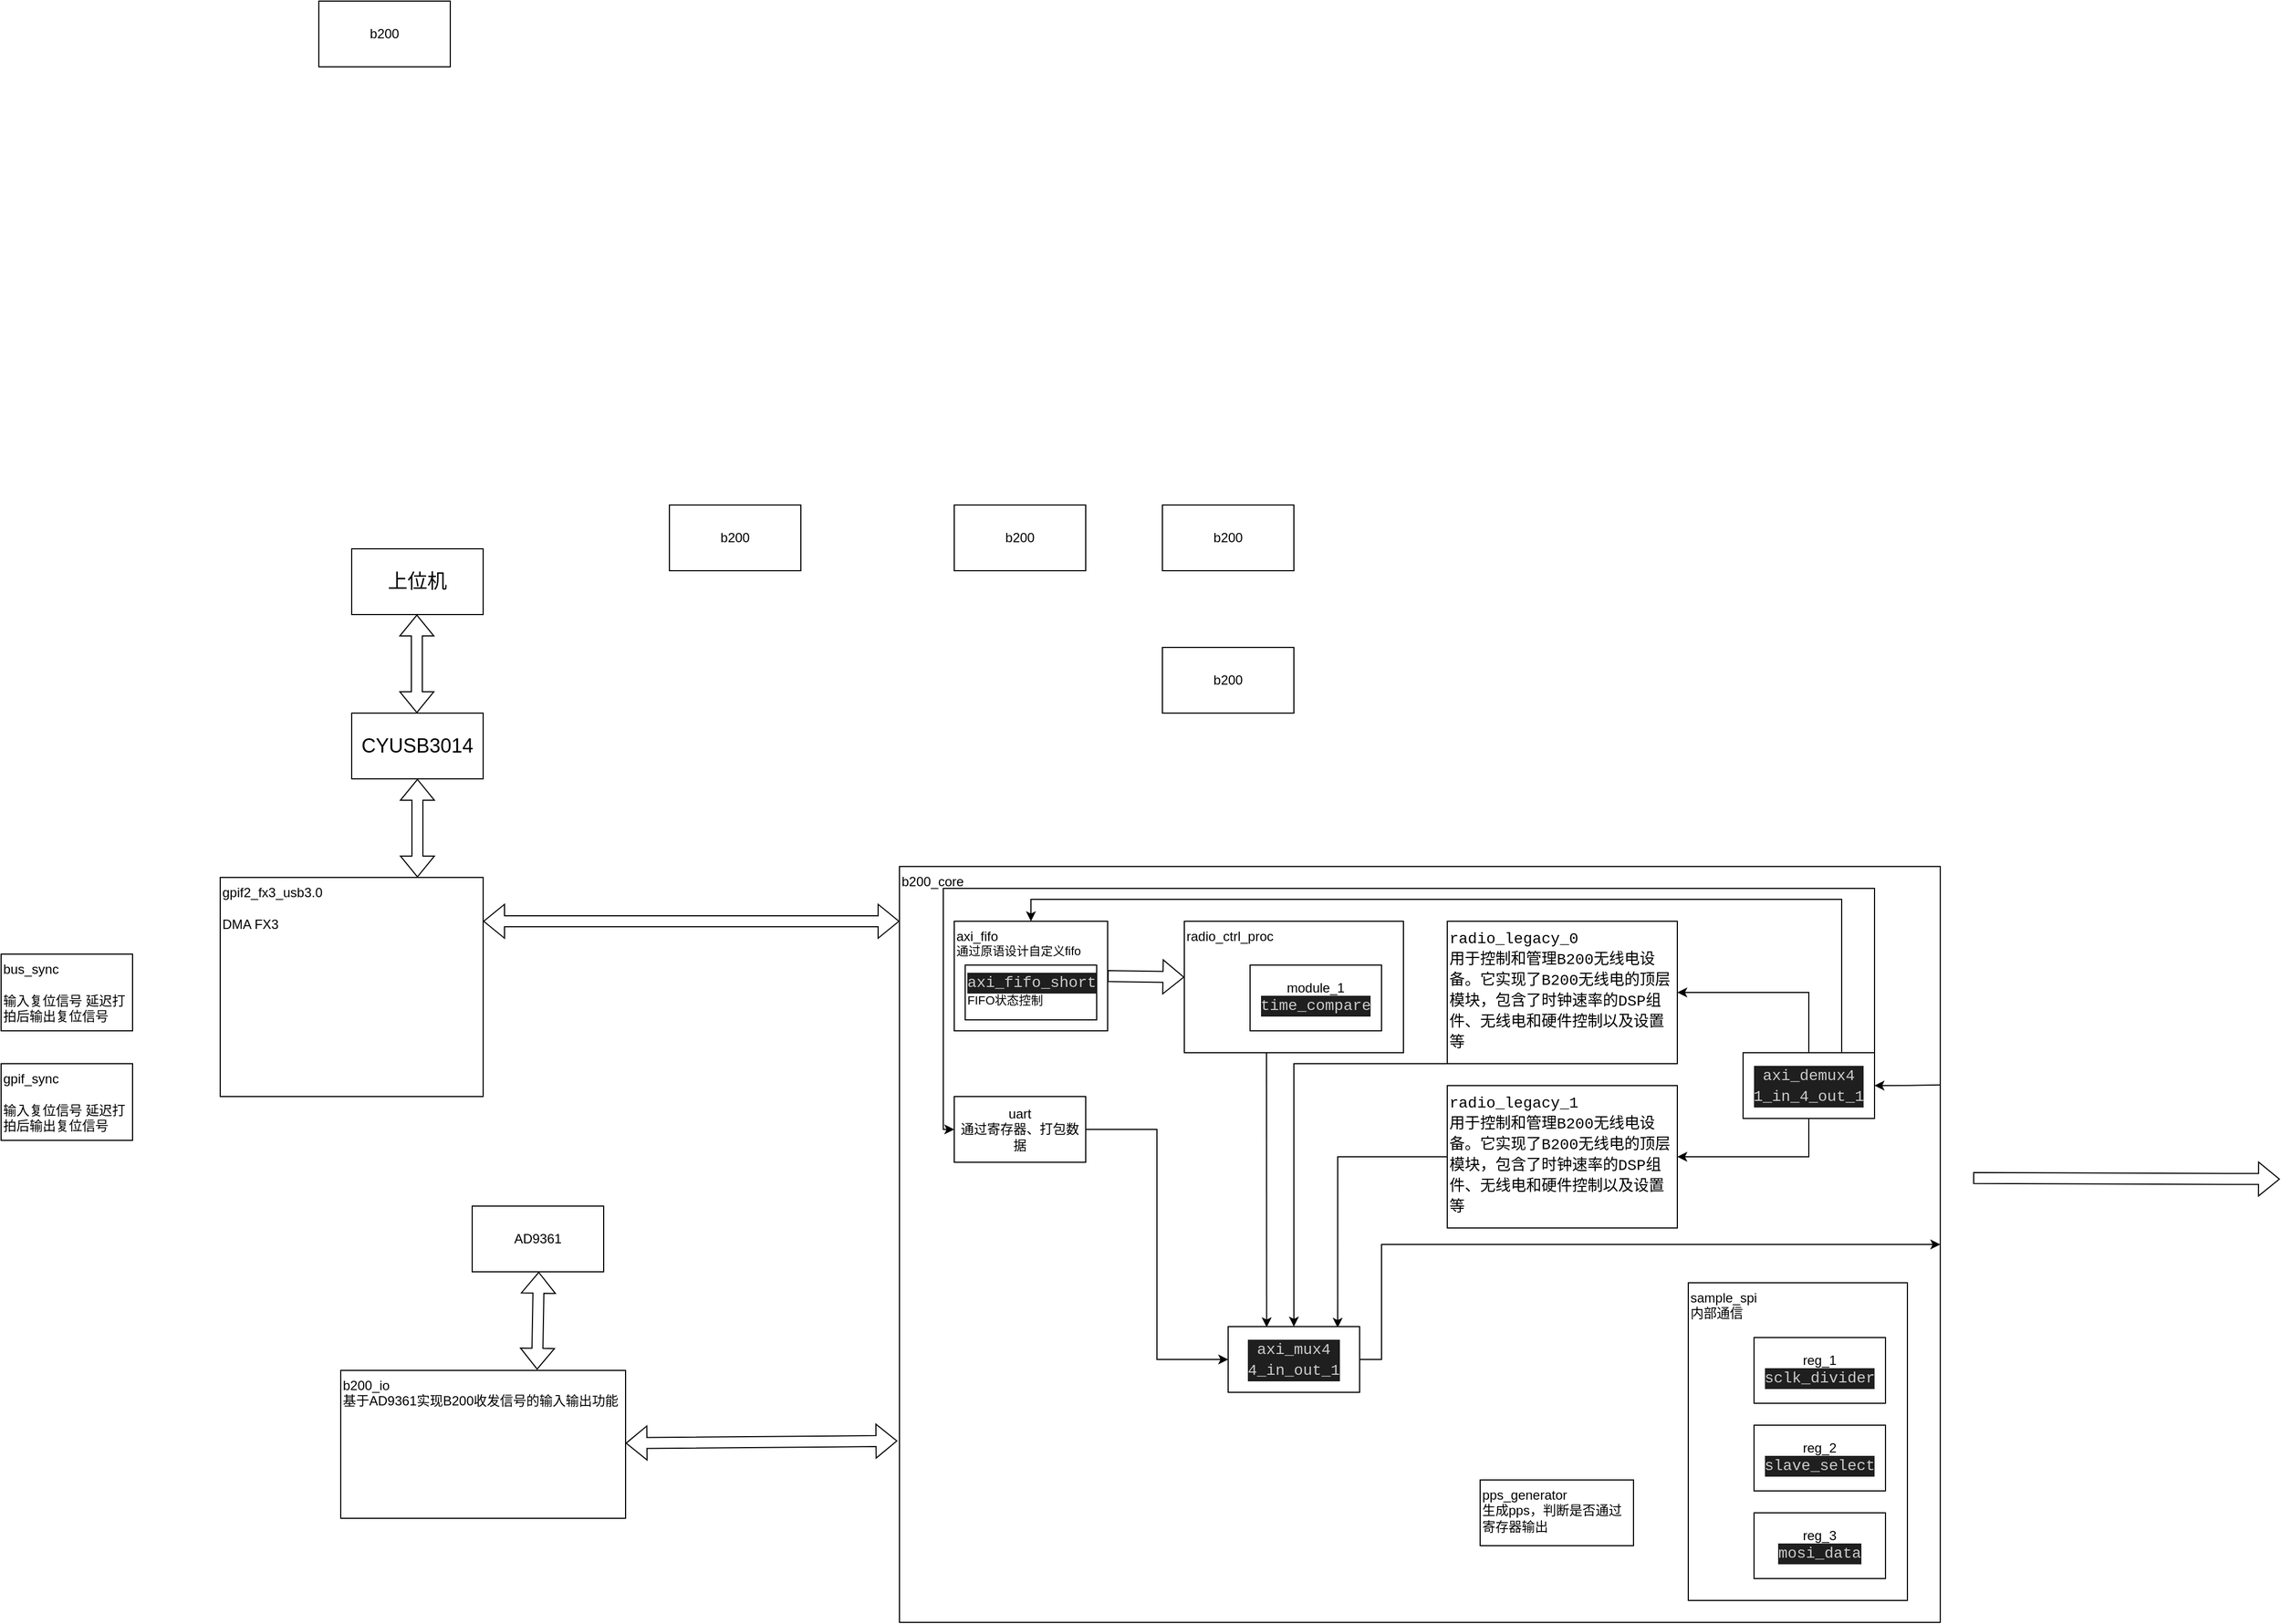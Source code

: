 <mxfile version="21.6.2" type="github">
  <diagram name="第 1 页" id="sMasFaDb9k89zol1cY1E">
    <mxGraphModel dx="1942" dy="2262" grid="1" gridSize="10" guides="1" tooltips="1" connect="1" arrows="1" fold="1" page="1" pageScale="1" pageWidth="827" pageHeight="1169" math="0" shadow="0">
      <root>
        <mxCell id="0" />
        <mxCell id="1" parent="0" />
        <mxCell id="Bb5OvFUCuGvzxUChj8ti-1" value="b200" style="rounded=0;whiteSpace=wrap;html=1;" vertex="1" parent="1">
          <mxGeometry x="310" y="-320" width="120" height="60" as="geometry" />
        </mxCell>
        <mxCell id="Bb5OvFUCuGvzxUChj8ti-67" style="edgeStyle=orthogonalEdgeStyle;rounded=0;orthogonalLoop=1;jettySize=auto;html=1;exitX=1;exitY=0.25;exitDx=0;exitDy=0;entryX=1;entryY=0.5;entryDx=0;entryDy=0;" edge="1" parent="1" source="Bb5OvFUCuGvzxUChj8ti-3" target="Bb5OvFUCuGvzxUChj8ti-28">
          <mxGeometry relative="1" as="geometry">
            <Array as="points">
              <mxPoint x="1770" y="642" />
              <mxPoint x="1770" y="670" />
            </Array>
          </mxGeometry>
        </mxCell>
        <mxCell id="Bb5OvFUCuGvzxUChj8ti-3" value="b200_core" style="rounded=0;whiteSpace=wrap;html=1;align=left;verticalAlign=top;" vertex="1" parent="1">
          <mxGeometry x="840" y="470" width="950" height="690" as="geometry" />
        </mxCell>
        <mxCell id="Bb5OvFUCuGvzxUChj8ti-5" value="AD9361" style="rounded=0;whiteSpace=wrap;html=1;" vertex="1" parent="1">
          <mxGeometry x="450" y="780" width="120" height="60" as="geometry" />
        </mxCell>
        <mxCell id="Bb5OvFUCuGvzxUChj8ti-6" value="gpif2_fx3_usb3.0&lt;br&gt;&lt;br&gt;DMA FX3" style="rounded=0;whiteSpace=wrap;html=1;align=left;verticalAlign=top;" vertex="1" parent="1">
          <mxGeometry x="220" y="480" width="240" height="200" as="geometry" />
        </mxCell>
        <mxCell id="Bb5OvFUCuGvzxUChj8ti-7" value="gpif_sync&lt;br&gt;&lt;br&gt;输入复位信号 延迟打拍后输出复位信号" style="rounded=0;whiteSpace=wrap;html=1;align=left;verticalAlign=top;" vertex="1" parent="1">
          <mxGeometry x="20" y="650" width="120" height="70" as="geometry" />
        </mxCell>
        <mxCell id="Bb5OvFUCuGvzxUChj8ti-14" value="" style="group" vertex="1" connectable="0" parent="1">
          <mxGeometry x="1100" y="520" width="200" height="120" as="geometry" />
        </mxCell>
        <mxCell id="Bb5OvFUCuGvzxUChj8ti-2" value="radio_ctrl_proc&lt;br&gt;" style="rounded=0;whiteSpace=wrap;html=1;verticalAlign=top;align=left;" vertex="1" parent="Bb5OvFUCuGvzxUChj8ti-14">
          <mxGeometry width="200" height="120" as="geometry" />
        </mxCell>
        <mxCell id="Bb5OvFUCuGvzxUChj8ti-12" value="module_1&lt;br&gt;&lt;div style=&quot;color: rgb(204, 204, 204); background-color: rgb(31, 31, 31); font-family: Consolas, &amp;quot;Courier New&amp;quot;, monospace; font-size: 14px; line-height: 19px;&quot;&gt;&lt;div style=&quot;line-height: 19px;&quot;&gt;time_compare&lt;/div&gt;&lt;/div&gt;" style="rounded=0;whiteSpace=wrap;html=1;" vertex="1" parent="Bb5OvFUCuGvzxUChj8ti-14">
          <mxGeometry x="60" y="40" width="120" height="60" as="geometry" />
        </mxCell>
        <mxCell id="Bb5OvFUCuGvzxUChj8ti-37" value="" style="shape=flexArrow;endArrow=classic;html=1;rounded=0;" edge="1" parent="Bb5OvFUCuGvzxUChj8ti-14">
          <mxGeometry width="50" height="50" relative="1" as="geometry">
            <mxPoint x="-70" y="50" as="sourcePoint" />
            <mxPoint y="51" as="targetPoint" />
          </mxGeometry>
        </mxCell>
        <mxCell id="Bb5OvFUCuGvzxUChj8ti-15" value="" style="group" vertex="1" connectable="0" parent="1">
          <mxGeometry x="1530" y="780" width="200" height="290" as="geometry" />
        </mxCell>
        <mxCell id="Bb5OvFUCuGvzxUChj8ti-17" value="" style="group" vertex="1" connectable="0" parent="Bb5OvFUCuGvzxUChj8ti-15">
          <mxGeometry x="30" y="70" width="200" height="290" as="geometry" />
        </mxCell>
        <mxCell id="Bb5OvFUCuGvzxUChj8ti-4" value="sample_spi&lt;br&gt;内部通信" style="rounded=0;whiteSpace=wrap;html=1;align=left;verticalAlign=top;" vertex="1" parent="Bb5OvFUCuGvzxUChj8ti-17">
          <mxGeometry width="200" height="290" as="geometry" />
        </mxCell>
        <mxCell id="Bb5OvFUCuGvzxUChj8ti-8" value="reg_1&lt;br&gt;&lt;div style=&quot;color: rgb(204, 204, 204); background-color: rgb(31, 31, 31); font-family: Consolas, &amp;quot;Courier New&amp;quot;, monospace; font-size: 14px; line-height: 19px;&quot;&gt;sclk_divider&lt;/div&gt;" style="rounded=0;whiteSpace=wrap;html=1;" vertex="1" parent="Bb5OvFUCuGvzxUChj8ti-17">
          <mxGeometry x="60" y="50" width="120" height="60" as="geometry" />
        </mxCell>
        <mxCell id="Bb5OvFUCuGvzxUChj8ti-9" value="reg_2&lt;br&gt;&lt;div style=&quot;color: rgb(204, 204, 204); background-color: rgb(31, 31, 31); font-family: Consolas, &amp;quot;Courier New&amp;quot;, monospace; font-size: 14px; line-height: 19px;&quot;&gt;slave_select&lt;/div&gt;" style="rounded=0;whiteSpace=wrap;html=1;" vertex="1" parent="Bb5OvFUCuGvzxUChj8ti-17">
          <mxGeometry x="60" y="130" width="120" height="60" as="geometry" />
        </mxCell>
        <mxCell id="Bb5OvFUCuGvzxUChj8ti-10" value="reg_3&lt;br&gt;&lt;div style=&quot;color: rgb(204, 204, 204); background-color: rgb(31, 31, 31); font-family: Consolas, &amp;quot;Courier New&amp;quot;, monospace; font-size: 14px; line-height: 19px;&quot;&gt;mosi_data&lt;/div&gt;" style="rounded=0;whiteSpace=wrap;html=1;" vertex="1" parent="Bb5OvFUCuGvzxUChj8ti-17">
          <mxGeometry x="60" y="210" width="120" height="60" as="geometry" />
        </mxCell>
        <mxCell id="Bb5OvFUCuGvzxUChj8ti-18" value="bus_sync&lt;br&gt;&lt;br&gt;输入复位信号 延迟打拍后输出复位信号" style="rounded=0;whiteSpace=wrap;html=1;align=left;verticalAlign=top;" vertex="1" parent="1">
          <mxGeometry x="20" y="550" width="120" height="70" as="geometry" />
        </mxCell>
        <mxCell id="Bb5OvFUCuGvzxUChj8ti-19" value="" style="shape=flexArrow;endArrow=classic;startArrow=classic;html=1;rounded=0;" edge="1" parent="1">
          <mxGeometry width="100" height="100" relative="1" as="geometry">
            <mxPoint x="400" y="480" as="sourcePoint" />
            <mxPoint x="400" y="390" as="targetPoint" />
          </mxGeometry>
        </mxCell>
        <mxCell id="Bb5OvFUCuGvzxUChj8ti-20" value="&lt;font style=&quot;font-size: 18px;&quot;&gt;上位机&lt;/font&gt;" style="rounded=0;whiteSpace=wrap;html=1;" vertex="1" parent="1">
          <mxGeometry x="340" y="180" width="120" height="60" as="geometry" />
        </mxCell>
        <mxCell id="Bb5OvFUCuGvzxUChj8ti-21" value="" style="shape=flexArrow;endArrow=classic;startArrow=classic;html=1;rounded=0;" edge="1" parent="1">
          <mxGeometry width="100" height="100" relative="1" as="geometry">
            <mxPoint x="460" y="520" as="sourcePoint" />
            <mxPoint x="840" y="520" as="targetPoint" />
          </mxGeometry>
        </mxCell>
        <mxCell id="Bb5OvFUCuGvzxUChj8ti-24" value="&lt;div style=&quot;&quot;&gt;&lt;span style=&quot;background-color: initial;&quot;&gt;b200_io&lt;/span&gt;&lt;/div&gt;基于AD9361实现B200收发信号的输入输出功能" style="rounded=0;whiteSpace=wrap;html=1;align=left;verticalAlign=top;" vertex="1" parent="1">
          <mxGeometry x="330" y="930" width="260" height="135" as="geometry" />
        </mxCell>
        <mxCell id="Bb5OvFUCuGvzxUChj8ti-55" style="edgeStyle=orthogonalEdgeStyle;rounded=0;orthogonalLoop=1;jettySize=auto;html=1;exitX=0;exitY=0.5;exitDx=0;exitDy=0;entryX=0.5;entryY=0;entryDx=0;entryDy=0;" edge="1" parent="1" source="Bb5OvFUCuGvzxUChj8ti-27" target="Bb5OvFUCuGvzxUChj8ti-47">
          <mxGeometry relative="1" as="geometry">
            <Array as="points">
              <mxPoint x="1340" y="650" />
              <mxPoint x="1200" y="650" />
            </Array>
          </mxGeometry>
        </mxCell>
        <mxCell id="Bb5OvFUCuGvzxUChj8ti-27" value="&lt;div style=&quot;font-family: Consolas, &amp;quot;Courier New&amp;quot;, monospace; font-size: 14px; line-height: 19px;&quot;&gt;radio_legacy_0&lt;/div&gt;&lt;div style=&quot;font-family: Consolas, &amp;quot;Courier New&amp;quot;, monospace; font-size: 14px; line-height: 19px;&quot;&gt;&lt;span style=&quot;background-color: initial;&quot;&gt;用于控制和管理B200无线电设备。它实现了B200无线电的顶层模块，包含了时钟速率的DSP组件、无线电和硬件控制以及设置等&lt;/span&gt;&lt;br&gt;&lt;/div&gt;" style="rounded=0;whiteSpace=wrap;html=1;align=left;verticalAlign=top;" vertex="1" parent="1">
          <mxGeometry x="1340" y="520" width="210" height="130" as="geometry" />
        </mxCell>
        <mxCell id="Bb5OvFUCuGvzxUChj8ti-41" style="edgeStyle=orthogonalEdgeStyle;rounded=0;orthogonalLoop=1;jettySize=auto;html=1;exitX=0.5;exitY=0;exitDx=0;exitDy=0;entryX=1;entryY=0.5;entryDx=0;entryDy=0;" edge="1" parent="1" source="Bb5OvFUCuGvzxUChj8ti-28" target="Bb5OvFUCuGvzxUChj8ti-27">
          <mxGeometry relative="1" as="geometry" />
        </mxCell>
        <mxCell id="Bb5OvFUCuGvzxUChj8ti-42" style="edgeStyle=orthogonalEdgeStyle;rounded=0;orthogonalLoop=1;jettySize=auto;html=1;exitX=0.5;exitY=1;exitDx=0;exitDy=0;" edge="1" parent="1" source="Bb5OvFUCuGvzxUChj8ti-28" target="Bb5OvFUCuGvzxUChj8ti-38">
          <mxGeometry relative="1" as="geometry" />
        </mxCell>
        <mxCell id="Bb5OvFUCuGvzxUChj8ti-62" style="edgeStyle=orthogonalEdgeStyle;rounded=0;orthogonalLoop=1;jettySize=auto;html=1;exitX=1;exitY=0;exitDx=0;exitDy=0;" edge="1" parent="1" source="Bb5OvFUCuGvzxUChj8ti-28" target="Bb5OvFUCuGvzxUChj8ti-60">
          <mxGeometry relative="1" as="geometry">
            <Array as="points">
              <mxPoint x="1730" y="490" />
              <mxPoint x="880" y="490" />
              <mxPoint x="880" y="710" />
            </Array>
          </mxGeometry>
        </mxCell>
        <mxCell id="Bb5OvFUCuGvzxUChj8ti-28" value="&lt;div style=&quot;color: rgb(204, 204, 204); background-color: rgb(31, 31, 31); font-family: Consolas, &amp;quot;Courier New&amp;quot;, monospace; font-size: 14px; line-height: 19px;&quot;&gt;axi_demux4&lt;/div&gt;&lt;div style=&quot;color: rgb(204, 204, 204); background-color: rgb(31, 31, 31); font-family: Consolas, &amp;quot;Courier New&amp;quot;, monospace; font-size: 14px; line-height: 19px;&quot;&gt;1_in_4_out_1&lt;/div&gt;" style="rounded=0;whiteSpace=wrap;html=1;" vertex="1" parent="1">
          <mxGeometry x="1610" y="640" width="120" height="60" as="geometry" />
        </mxCell>
        <mxCell id="Bb5OvFUCuGvzxUChj8ti-29" value="b200" style="rounded=0;whiteSpace=wrap;html=1;" vertex="1" parent="1">
          <mxGeometry x="630" y="140" width="120" height="60" as="geometry" />
        </mxCell>
        <mxCell id="Bb5OvFUCuGvzxUChj8ti-31" value="&lt;div style=&quot;&quot;&gt;&lt;span style=&quot;background-color: initial;&quot;&gt;pps_generator&lt;/span&gt;&lt;/div&gt;&lt;div style=&quot;&quot;&gt;生成pps，判断是否通过寄存器输出&lt;/div&gt;" style="rounded=0;whiteSpace=wrap;html=1;verticalAlign=top;align=left;" vertex="1" parent="1">
          <mxGeometry x="1370" y="1030" width="140" height="60" as="geometry" />
        </mxCell>
        <mxCell id="Bb5OvFUCuGvzxUChj8ti-33" value="" style="shape=flexArrow;endArrow=classic;html=1;rounded=0;" edge="1" parent="1">
          <mxGeometry width="50" height="50" relative="1" as="geometry">
            <mxPoint x="1820" y="754.38" as="sourcePoint" />
            <mxPoint x="2100" y="755.38" as="targetPoint" />
          </mxGeometry>
        </mxCell>
        <mxCell id="Bb5OvFUCuGvzxUChj8ti-36" value="" style="group" vertex="1" connectable="0" parent="1">
          <mxGeometry x="890" y="520" width="140" height="100" as="geometry" />
        </mxCell>
        <mxCell id="Bb5OvFUCuGvzxUChj8ti-34" value="&lt;div style=&quot;&quot;&gt;axi_fifo&lt;/div&gt;&lt;div style=&quot;font-size: 11px;&quot;&gt;通过原语设计自定义fifo&lt;/div&gt;" style="rounded=0;whiteSpace=wrap;html=1;verticalAlign=top;align=left;" vertex="1" parent="Bb5OvFUCuGvzxUChj8ti-36">
          <mxGeometry width="140" height="100" as="geometry" />
        </mxCell>
        <mxCell id="Bb5OvFUCuGvzxUChj8ti-35" value="&lt;div style=&quot;&quot;&gt;&lt;div style=&quot;color: rgb(204, 204, 204); background-color: rgb(31, 31, 31); font-family: Consolas, &amp;quot;Courier New&amp;quot;, monospace; font-size: 14px; line-height: 19px;&quot;&gt;axi_fifo_short&lt;/div&gt;&lt;/div&gt;&lt;div style=&quot;font-size: 11px;&quot;&gt;FIFO状态控制&lt;/div&gt;" style="rounded=0;whiteSpace=wrap;html=1;verticalAlign=top;align=left;" vertex="1" parent="Bb5OvFUCuGvzxUChj8ti-36">
          <mxGeometry x="10" y="40" width="120" height="50" as="geometry" />
        </mxCell>
        <mxCell id="Bb5OvFUCuGvzxUChj8ti-54" style="edgeStyle=orthogonalEdgeStyle;rounded=0;orthogonalLoop=1;jettySize=auto;html=1;exitX=0;exitY=0.5;exitDx=0;exitDy=0;entryX=0.833;entryY=0.017;entryDx=0;entryDy=0;entryPerimeter=0;" edge="1" parent="1" source="Bb5OvFUCuGvzxUChj8ti-38" target="Bb5OvFUCuGvzxUChj8ti-47">
          <mxGeometry relative="1" as="geometry">
            <Array as="points">
              <mxPoint x="1240" y="735" />
            </Array>
          </mxGeometry>
        </mxCell>
        <mxCell id="Bb5OvFUCuGvzxUChj8ti-38" value="&lt;div style=&quot;font-family: Consolas, &amp;quot;Courier New&amp;quot;, monospace; font-size: 14px; line-height: 19px;&quot;&gt;radio_legacy_1&lt;/div&gt;&lt;div style=&quot;font-family: Consolas, &amp;quot;Courier New&amp;quot;, monospace; font-size: 14px; line-height: 19px;&quot;&gt;&lt;span style=&quot;background-color: initial;&quot;&gt;用于控制和管理B200无线电设备。它实现了B200无线电的顶层模块，包含了时钟速率的DSP组件、无线电和硬件控制以及设置等&lt;/span&gt;&lt;br&gt;&lt;/div&gt;" style="rounded=0;whiteSpace=wrap;html=1;align=left;verticalAlign=top;" vertex="1" parent="1">
          <mxGeometry x="1340" y="670" width="210" height="130" as="geometry" />
        </mxCell>
        <mxCell id="Bb5OvFUCuGvzxUChj8ti-45" style="edgeStyle=orthogonalEdgeStyle;rounded=0;orthogonalLoop=1;jettySize=auto;html=1;exitX=0.75;exitY=0;exitDx=0;exitDy=0;entryX=0.5;entryY=0;entryDx=0;entryDy=0;" edge="1" parent="1" source="Bb5OvFUCuGvzxUChj8ti-28" target="Bb5OvFUCuGvzxUChj8ti-34">
          <mxGeometry relative="1" as="geometry">
            <mxPoint x="1755" y="864.83" as="sourcePoint" />
            <mxPoint x="1370" y="650.04" as="targetPoint" />
            <Array as="points" />
          </mxGeometry>
        </mxCell>
        <mxCell id="Bb5OvFUCuGvzxUChj8ti-64" style="edgeStyle=orthogonalEdgeStyle;rounded=0;orthogonalLoop=1;jettySize=auto;html=1;exitX=1;exitY=0.5;exitDx=0;exitDy=0;entryX=1;entryY=0.5;entryDx=0;entryDy=0;" edge="1" parent="1" source="Bb5OvFUCuGvzxUChj8ti-47" target="Bb5OvFUCuGvzxUChj8ti-3">
          <mxGeometry relative="1" as="geometry">
            <Array as="points">
              <mxPoint x="1280" y="920" />
              <mxPoint x="1280" y="815" />
            </Array>
          </mxGeometry>
        </mxCell>
        <mxCell id="Bb5OvFUCuGvzxUChj8ti-47" value="&lt;div style=&quot;color: rgb(204, 204, 204); background-color: rgb(31, 31, 31); font-family: Consolas, &amp;quot;Courier New&amp;quot;, monospace; font-size: 14px; line-height: 19px;&quot;&gt;axi_mux4&lt;/div&gt;&lt;div style=&quot;color: rgb(204, 204, 204); background-color: rgb(31, 31, 31); font-family: Consolas, &amp;quot;Courier New&amp;quot;, monospace; font-size: 14px; line-height: 19px;&quot;&gt;4_in_out_1&lt;/div&gt;" style="rounded=0;whiteSpace=wrap;html=1;" vertex="1" parent="1">
          <mxGeometry x="1140" y="890" width="120" height="60" as="geometry" />
        </mxCell>
        <mxCell id="Bb5OvFUCuGvzxUChj8ti-56" style="edgeStyle=orthogonalEdgeStyle;rounded=0;orthogonalLoop=1;jettySize=auto;html=1;entryX=0.293;entryY=0.01;entryDx=0;entryDy=0;entryPerimeter=0;" edge="1" parent="1" target="Bb5OvFUCuGvzxUChj8ti-47">
          <mxGeometry relative="1" as="geometry">
            <mxPoint x="1175" y="640" as="sourcePoint" />
            <Array as="points">
              <mxPoint x="1175" y="640" />
            </Array>
          </mxGeometry>
        </mxCell>
        <mxCell id="Bb5OvFUCuGvzxUChj8ti-57" value="b200" style="rounded=0;whiteSpace=wrap;html=1;" vertex="1" parent="1">
          <mxGeometry x="890" y="140" width="120" height="60" as="geometry" />
        </mxCell>
        <mxCell id="Bb5OvFUCuGvzxUChj8ti-58" value="b200" style="rounded=0;whiteSpace=wrap;html=1;" vertex="1" parent="1">
          <mxGeometry x="1080" y="140" width="120" height="60" as="geometry" />
        </mxCell>
        <mxCell id="Bb5OvFUCuGvzxUChj8ti-59" value="b200" style="rounded=0;whiteSpace=wrap;html=1;" vertex="1" parent="1">
          <mxGeometry x="1080" y="270" width="120" height="60" as="geometry" />
        </mxCell>
        <mxCell id="Bb5OvFUCuGvzxUChj8ti-63" style="edgeStyle=orthogonalEdgeStyle;rounded=0;orthogonalLoop=1;jettySize=auto;html=1;exitX=1;exitY=0.5;exitDx=0;exitDy=0;entryX=0;entryY=0.5;entryDx=0;entryDy=0;" edge="1" parent="1" source="Bb5OvFUCuGvzxUChj8ti-60" target="Bb5OvFUCuGvzxUChj8ti-47">
          <mxGeometry relative="1" as="geometry" />
        </mxCell>
        <mxCell id="Bb5OvFUCuGvzxUChj8ti-60" value="uart&lt;br&gt;通过寄存器、打包数据" style="rounded=0;whiteSpace=wrap;html=1;" vertex="1" parent="1">
          <mxGeometry x="890" y="680" width="120" height="60" as="geometry" />
        </mxCell>
        <mxCell id="Bb5OvFUCuGvzxUChj8ti-69" value="" style="curved=1;endArrow=classic;html=1;rounded=0;entryX=1;entryY=0.5;entryDx=0;entryDy=0;exitX=1;exitY=0.289;exitDx=0;exitDy=0;exitPerimeter=0;" edge="1" parent="1" source="Bb5OvFUCuGvzxUChj8ti-3" target="Bb5OvFUCuGvzxUChj8ti-28">
          <mxGeometry width="50" height="50" relative="1" as="geometry">
            <mxPoint x="1710" y="740" as="sourcePoint" />
            <mxPoint x="1760" y="690" as="targetPoint" />
            <Array as="points">
              <mxPoint x="1760" y="670" />
            </Array>
          </mxGeometry>
        </mxCell>
        <mxCell id="Bb5OvFUCuGvzxUChj8ti-70" value="&lt;font style=&quot;font-size: 18px;&quot;&gt;CYUSB3014&lt;/font&gt;" style="rounded=0;whiteSpace=wrap;html=1;" vertex="1" parent="1">
          <mxGeometry x="340" y="330" width="120" height="60" as="geometry" />
        </mxCell>
        <mxCell id="Bb5OvFUCuGvzxUChj8ti-71" value="" style="shape=flexArrow;endArrow=classic;startArrow=classic;html=1;rounded=0;" edge="1" parent="1">
          <mxGeometry width="100" height="100" relative="1" as="geometry">
            <mxPoint x="399.47" y="330" as="sourcePoint" />
            <mxPoint x="399.47" y="240" as="targetPoint" />
          </mxGeometry>
        </mxCell>
        <mxCell id="Bb5OvFUCuGvzxUChj8ti-73" value="" style="shape=flexArrow;endArrow=classic;startArrow=classic;html=1;rounded=0;entryX=-0.002;entryY=0.76;entryDx=0;entryDy=0;entryPerimeter=0;" edge="1" parent="1" source="Bb5OvFUCuGvzxUChj8ti-24" target="Bb5OvFUCuGvzxUChj8ti-3">
          <mxGeometry width="100" height="100" relative="1" as="geometry">
            <mxPoint x="630" y="1000" as="sourcePoint" />
            <mxPoint x="730" y="900" as="targetPoint" />
          </mxGeometry>
        </mxCell>
        <mxCell id="Bb5OvFUCuGvzxUChj8ti-74" value="" style="shape=flexArrow;endArrow=classic;startArrow=classic;html=1;rounded=0;entryX=0.553;entryY=1.056;entryDx=0;entryDy=0;entryPerimeter=0;exitX=0.711;exitY=0.02;exitDx=0;exitDy=0;exitPerimeter=0;" edge="1" parent="1">
          <mxGeometry width="100" height="100" relative="1" as="geometry">
            <mxPoint x="509.25" y="929.34" as="sourcePoint" />
            <mxPoint x="510.75" y="840.0" as="targetPoint" />
          </mxGeometry>
        </mxCell>
      </root>
    </mxGraphModel>
  </diagram>
</mxfile>
